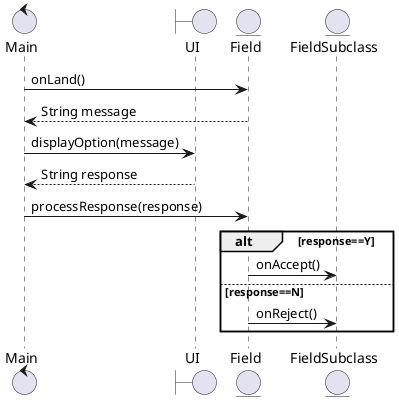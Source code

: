 @startuml
control       Main       as Main
boundary      UI          as UI
entity        Field       as Field
entity        FieldSubclass      as Sub


Main -> Field : onLand()
Field --> Main : String message
Main -> UI  : displayOption(message)
UI --> Main : String response
Main -> Field  : processResponse(response)
alt response==Y
Field -> Sub  : onAccept()
else response==N
Field -> Sub : onReject()
end

@enduml